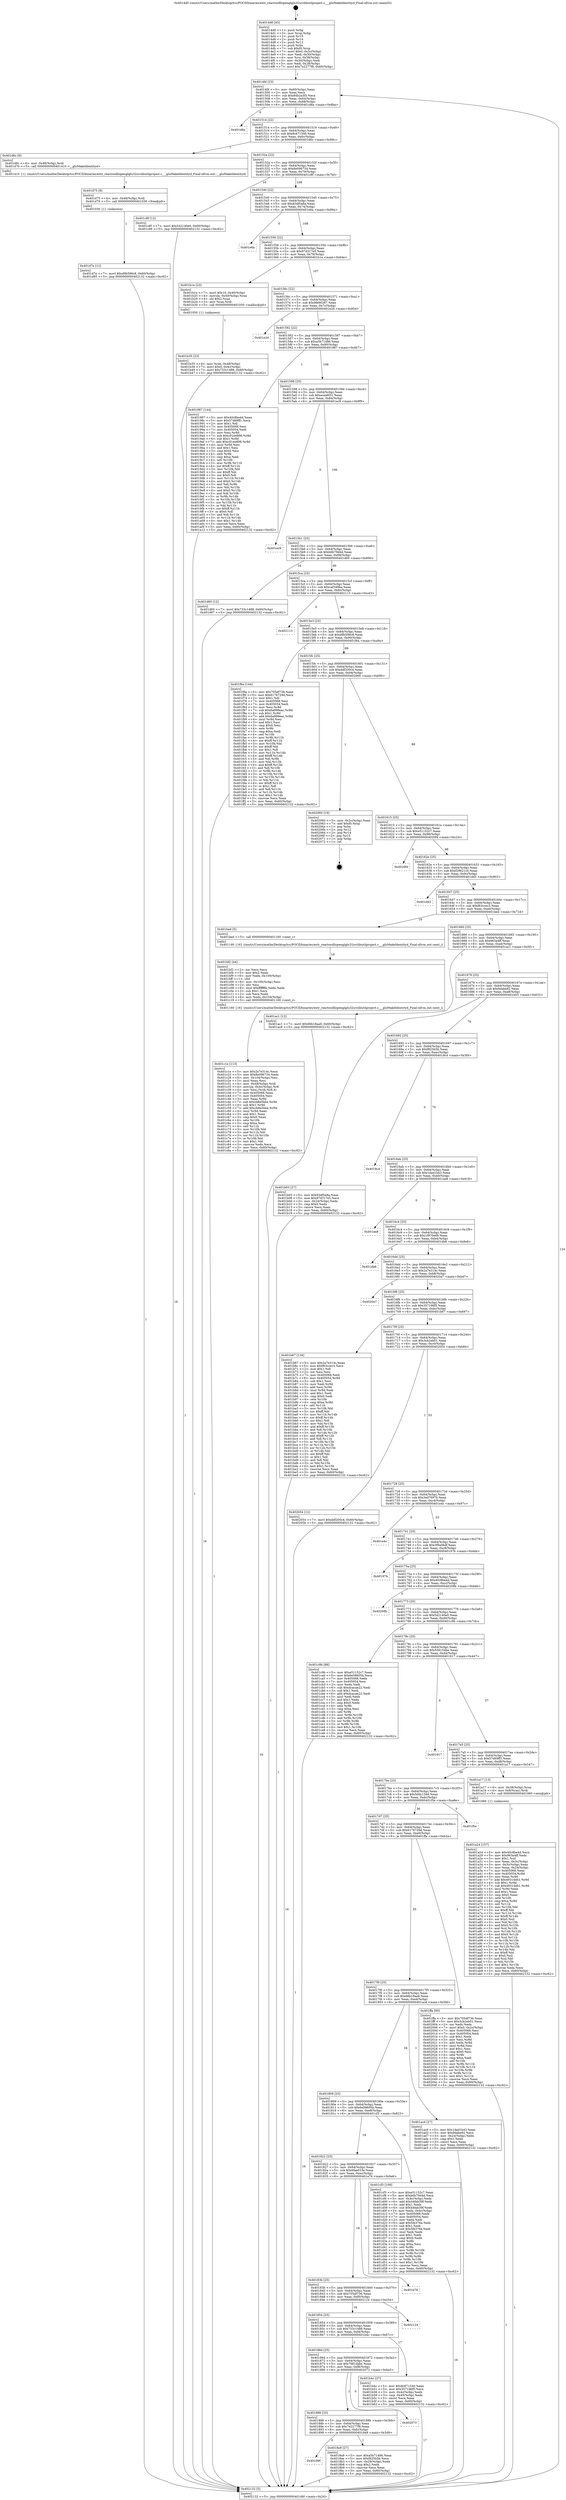 digraph "0x4014d0" {
  label = "0x4014d0 (/mnt/c/Users/mathe/Desktop/tcc/POCII/binaries/extr_reactosdllopenglglu32srclibutilproject.c___gluMakeIdentityd_Final-ollvm.out::main(0))"
  labelloc = "t"
  node[shape=record]

  Entry [label="",width=0.3,height=0.3,shape=circle,fillcolor=black,style=filled]
  "0x4014fd" [label="{
     0x4014fd [23]\l
     | [instrs]\l
     &nbsp;&nbsp;0x4014fd \<+3\>: mov -0x60(%rbp),%eax\l
     &nbsp;&nbsp;0x401500 \<+2\>: mov %eax,%ecx\l
     &nbsp;&nbsp;0x401502 \<+6\>: sub $0x84b2a3f3,%ecx\l
     &nbsp;&nbsp;0x401508 \<+3\>: mov %eax,-0x64(%rbp)\l
     &nbsp;&nbsp;0x40150b \<+3\>: mov %ecx,-0x68(%rbp)\l
     &nbsp;&nbsp;0x40150e \<+6\>: je 0000000000401d8a \<main+0x8ba\>\l
  }"]
  "0x401d8a" [label="{
     0x401d8a\l
  }", style=dashed]
  "0x401514" [label="{
     0x401514 [22]\l
     | [instrs]\l
     &nbsp;&nbsp;0x401514 \<+5\>: jmp 0000000000401519 \<main+0x49\>\l
     &nbsp;&nbsp;0x401519 \<+3\>: mov -0x64(%rbp),%eax\l
     &nbsp;&nbsp;0x40151c \<+5\>: sub $0x8c671540,%eax\l
     &nbsp;&nbsp;0x401521 \<+3\>: mov %eax,-0x6c(%rbp)\l
     &nbsp;&nbsp;0x401524 \<+6\>: je 0000000000401d6c \<main+0x89c\>\l
  }"]
  Exit [label="",width=0.3,height=0.3,shape=circle,fillcolor=black,style=filled,peripheries=2]
  "0x401d6c" [label="{
     0x401d6c [9]\l
     | [instrs]\l
     &nbsp;&nbsp;0x401d6c \<+4\>: mov -0x48(%rbp),%rdi\l
     &nbsp;&nbsp;0x401d70 \<+5\>: call 0000000000401410 \<__gluMakeIdentityd\>\l
     | [calls]\l
     &nbsp;&nbsp;0x401410 \{1\} (/mnt/c/Users/mathe/Desktop/tcc/POCII/binaries/extr_reactosdllopenglglu32srclibutilproject.c___gluMakeIdentityd_Final-ollvm.out::__gluMakeIdentityd)\l
  }"]
  "0x40152a" [label="{
     0x40152a [22]\l
     | [instrs]\l
     &nbsp;&nbsp;0x40152a \<+5\>: jmp 000000000040152f \<main+0x5f\>\l
     &nbsp;&nbsp;0x40152f \<+3\>: mov -0x64(%rbp),%eax\l
     &nbsp;&nbsp;0x401532 \<+5\>: sub $0x8e096734,%eax\l
     &nbsp;&nbsp;0x401537 \<+3\>: mov %eax,-0x70(%rbp)\l
     &nbsp;&nbsp;0x40153a \<+6\>: je 0000000000401c8f \<main+0x7bf\>\l
  }"]
  "0x401d7e" [label="{
     0x401d7e [12]\l
     | [instrs]\l
     &nbsp;&nbsp;0x401d7e \<+7\>: movl $0xd9b596c8,-0x60(%rbp)\l
     &nbsp;&nbsp;0x401d85 \<+5\>: jmp 0000000000402132 \<main+0xc62\>\l
  }"]
  "0x401c8f" [label="{
     0x401c8f [12]\l
     | [instrs]\l
     &nbsp;&nbsp;0x401c8f \<+7\>: movl $0x542140e0,-0x60(%rbp)\l
     &nbsp;&nbsp;0x401c96 \<+5\>: jmp 0000000000402132 \<main+0xc62\>\l
  }"]
  "0x401540" [label="{
     0x401540 [22]\l
     | [instrs]\l
     &nbsp;&nbsp;0x401540 \<+5\>: jmp 0000000000401545 \<main+0x75\>\l
     &nbsp;&nbsp;0x401545 \<+3\>: mov -0x64(%rbp),%eax\l
     &nbsp;&nbsp;0x401548 \<+5\>: sub $0x93df5a8a,%eax\l
     &nbsp;&nbsp;0x40154d \<+3\>: mov %eax,-0x74(%rbp)\l
     &nbsp;&nbsp;0x401550 \<+6\>: je 0000000000401e6a \<main+0x99a\>\l
  }"]
  "0x401d75" [label="{
     0x401d75 [9]\l
     | [instrs]\l
     &nbsp;&nbsp;0x401d75 \<+4\>: mov -0x48(%rbp),%rdi\l
     &nbsp;&nbsp;0x401d79 \<+5\>: call 0000000000401030 \<free@plt\>\l
     | [calls]\l
     &nbsp;&nbsp;0x401030 \{1\} (unknown)\l
  }"]
  "0x401e6a" [label="{
     0x401e6a\l
  }", style=dashed]
  "0x401556" [label="{
     0x401556 [22]\l
     | [instrs]\l
     &nbsp;&nbsp;0x401556 \<+5\>: jmp 000000000040155b \<main+0x8b\>\l
     &nbsp;&nbsp;0x40155b \<+3\>: mov -0x64(%rbp),%eax\l
     &nbsp;&nbsp;0x40155e \<+5\>: sub $0x97d317e5,%eax\l
     &nbsp;&nbsp;0x401563 \<+3\>: mov %eax,-0x78(%rbp)\l
     &nbsp;&nbsp;0x401566 \<+6\>: je 0000000000401b1e \<main+0x64e\>\l
  }"]
  "0x401c1e" [label="{
     0x401c1e [113]\l
     | [instrs]\l
     &nbsp;&nbsp;0x401c1e \<+5\>: mov $0x2a7e314c,%ecx\l
     &nbsp;&nbsp;0x401c23 \<+5\>: mov $0x8e096734,%edx\l
     &nbsp;&nbsp;0x401c28 \<+6\>: mov -0x104(%rbp),%esi\l
     &nbsp;&nbsp;0x401c2e \<+3\>: imul %eax,%esi\l
     &nbsp;&nbsp;0x401c31 \<+4\>: mov -0x48(%rbp),%rdi\l
     &nbsp;&nbsp;0x401c35 \<+4\>: movslq -0x4c(%rbp),%r8\l
     &nbsp;&nbsp;0x401c39 \<+4\>: mov %esi,(%rdi,%r8,4)\l
     &nbsp;&nbsp;0x401c3d \<+7\>: mov 0x405068,%eax\l
     &nbsp;&nbsp;0x401c44 \<+7\>: mov 0x405054,%esi\l
     &nbsp;&nbsp;0x401c4b \<+3\>: mov %eax,%r9d\l
     &nbsp;&nbsp;0x401c4e \<+7\>: sub $0xcb8e5bbe,%r9d\l
     &nbsp;&nbsp;0x401c55 \<+4\>: sub $0x1,%r9d\l
     &nbsp;&nbsp;0x401c59 \<+7\>: add $0xcb8e5bbe,%r9d\l
     &nbsp;&nbsp;0x401c60 \<+4\>: imul %r9d,%eax\l
     &nbsp;&nbsp;0x401c64 \<+3\>: and $0x1,%eax\l
     &nbsp;&nbsp;0x401c67 \<+3\>: cmp $0x0,%eax\l
     &nbsp;&nbsp;0x401c6a \<+4\>: sete %r10b\l
     &nbsp;&nbsp;0x401c6e \<+3\>: cmp $0xa,%esi\l
     &nbsp;&nbsp;0x401c71 \<+4\>: setl %r11b\l
     &nbsp;&nbsp;0x401c75 \<+3\>: mov %r10b,%bl\l
     &nbsp;&nbsp;0x401c78 \<+3\>: and %r11b,%bl\l
     &nbsp;&nbsp;0x401c7b \<+3\>: xor %r11b,%r10b\l
     &nbsp;&nbsp;0x401c7e \<+3\>: or %r10b,%bl\l
     &nbsp;&nbsp;0x401c81 \<+3\>: test $0x1,%bl\l
     &nbsp;&nbsp;0x401c84 \<+3\>: cmovne %edx,%ecx\l
     &nbsp;&nbsp;0x401c87 \<+3\>: mov %ecx,-0x60(%rbp)\l
     &nbsp;&nbsp;0x401c8a \<+5\>: jmp 0000000000402132 \<main+0xc62\>\l
  }"]
  "0x401b1e" [label="{
     0x401b1e [23]\l
     | [instrs]\l
     &nbsp;&nbsp;0x401b1e \<+7\>: movl $0x10,-0x40(%rbp)\l
     &nbsp;&nbsp;0x401b25 \<+4\>: movslq -0x40(%rbp),%rax\l
     &nbsp;&nbsp;0x401b29 \<+4\>: shl $0x2,%rax\l
     &nbsp;&nbsp;0x401b2d \<+3\>: mov %rax,%rdi\l
     &nbsp;&nbsp;0x401b30 \<+5\>: call 0000000000401050 \<malloc@plt\>\l
     | [calls]\l
     &nbsp;&nbsp;0x401050 \{1\} (unknown)\l
  }"]
  "0x40156c" [label="{
     0x40156c [22]\l
     | [instrs]\l
     &nbsp;&nbsp;0x40156c \<+5\>: jmp 0000000000401571 \<main+0xa1\>\l
     &nbsp;&nbsp;0x401571 \<+3\>: mov -0x64(%rbp),%eax\l
     &nbsp;&nbsp;0x401574 \<+5\>: sub $0x9fe90267,%eax\l
     &nbsp;&nbsp;0x401579 \<+3\>: mov %eax,-0x7c(%rbp)\l
     &nbsp;&nbsp;0x40157c \<+6\>: je 0000000000401e2d \<main+0x95d\>\l
  }"]
  "0x401bf2" [label="{
     0x401bf2 [44]\l
     | [instrs]\l
     &nbsp;&nbsp;0x401bf2 \<+2\>: xor %ecx,%ecx\l
     &nbsp;&nbsp;0x401bf4 \<+5\>: mov $0x2,%edx\l
     &nbsp;&nbsp;0x401bf9 \<+6\>: mov %edx,-0x100(%rbp)\l
     &nbsp;&nbsp;0x401bff \<+1\>: cltd\l
     &nbsp;&nbsp;0x401c00 \<+6\>: mov -0x100(%rbp),%esi\l
     &nbsp;&nbsp;0x401c06 \<+2\>: idiv %esi\l
     &nbsp;&nbsp;0x401c08 \<+6\>: imul $0xfffffffe,%edx,%edx\l
     &nbsp;&nbsp;0x401c0e \<+3\>: sub $0x1,%ecx\l
     &nbsp;&nbsp;0x401c11 \<+2\>: sub %ecx,%edx\l
     &nbsp;&nbsp;0x401c13 \<+6\>: mov %edx,-0x104(%rbp)\l
     &nbsp;&nbsp;0x401c19 \<+5\>: call 0000000000401160 \<next_i\>\l
     | [calls]\l
     &nbsp;&nbsp;0x401160 \{16\} (/mnt/c/Users/mathe/Desktop/tcc/POCII/binaries/extr_reactosdllopenglglu32srclibutilproject.c___gluMakeIdentityd_Final-ollvm.out::next_i)\l
  }"]
  "0x401e2d" [label="{
     0x401e2d\l
  }", style=dashed]
  "0x401582" [label="{
     0x401582 [22]\l
     | [instrs]\l
     &nbsp;&nbsp;0x401582 \<+5\>: jmp 0000000000401587 \<main+0xb7\>\l
     &nbsp;&nbsp;0x401587 \<+3\>: mov -0x64(%rbp),%eax\l
     &nbsp;&nbsp;0x40158a \<+5\>: sub $0xa5b71486,%eax\l
     &nbsp;&nbsp;0x40158f \<+3\>: mov %eax,-0x80(%rbp)\l
     &nbsp;&nbsp;0x401592 \<+6\>: je 0000000000401987 \<main+0x4b7\>\l
  }"]
  "0x401b35" [label="{
     0x401b35 [23]\l
     | [instrs]\l
     &nbsp;&nbsp;0x401b35 \<+4\>: mov %rax,-0x48(%rbp)\l
     &nbsp;&nbsp;0x401b39 \<+7\>: movl $0x0,-0x4c(%rbp)\l
     &nbsp;&nbsp;0x401b40 \<+7\>: movl $0x733c1488,-0x60(%rbp)\l
     &nbsp;&nbsp;0x401b47 \<+5\>: jmp 0000000000402132 \<main+0xc62\>\l
  }"]
  "0x401987" [label="{
     0x401987 [144]\l
     | [instrs]\l
     &nbsp;&nbsp;0x401987 \<+5\>: mov $0x40c8be4d,%eax\l
     &nbsp;&nbsp;0x40198c \<+5\>: mov $0x57d69ff1,%ecx\l
     &nbsp;&nbsp;0x401991 \<+2\>: mov $0x1,%dl\l
     &nbsp;&nbsp;0x401993 \<+7\>: mov 0x405068,%esi\l
     &nbsp;&nbsp;0x40199a \<+7\>: mov 0x405054,%edi\l
     &nbsp;&nbsp;0x4019a1 \<+3\>: mov %esi,%r8d\l
     &nbsp;&nbsp;0x4019a4 \<+7\>: sub $0xc01ee898,%r8d\l
     &nbsp;&nbsp;0x4019ab \<+4\>: sub $0x1,%r8d\l
     &nbsp;&nbsp;0x4019af \<+7\>: add $0xc01ee898,%r8d\l
     &nbsp;&nbsp;0x4019b6 \<+4\>: imul %r8d,%esi\l
     &nbsp;&nbsp;0x4019ba \<+3\>: and $0x1,%esi\l
     &nbsp;&nbsp;0x4019bd \<+3\>: cmp $0x0,%esi\l
     &nbsp;&nbsp;0x4019c0 \<+4\>: sete %r9b\l
     &nbsp;&nbsp;0x4019c4 \<+3\>: cmp $0xa,%edi\l
     &nbsp;&nbsp;0x4019c7 \<+4\>: setl %r10b\l
     &nbsp;&nbsp;0x4019cb \<+3\>: mov %r9b,%r11b\l
     &nbsp;&nbsp;0x4019ce \<+4\>: xor $0xff,%r11b\l
     &nbsp;&nbsp;0x4019d2 \<+3\>: mov %r10b,%bl\l
     &nbsp;&nbsp;0x4019d5 \<+3\>: xor $0xff,%bl\l
     &nbsp;&nbsp;0x4019d8 \<+3\>: xor $0x0,%dl\l
     &nbsp;&nbsp;0x4019db \<+3\>: mov %r11b,%r14b\l
     &nbsp;&nbsp;0x4019de \<+4\>: and $0x0,%r14b\l
     &nbsp;&nbsp;0x4019e2 \<+3\>: and %dl,%r9b\l
     &nbsp;&nbsp;0x4019e5 \<+3\>: mov %bl,%r15b\l
     &nbsp;&nbsp;0x4019e8 \<+4\>: and $0x0,%r15b\l
     &nbsp;&nbsp;0x4019ec \<+3\>: and %dl,%r10b\l
     &nbsp;&nbsp;0x4019ef \<+3\>: or %r9b,%r14b\l
     &nbsp;&nbsp;0x4019f2 \<+3\>: or %r10b,%r15b\l
     &nbsp;&nbsp;0x4019f5 \<+3\>: xor %r15b,%r14b\l
     &nbsp;&nbsp;0x4019f8 \<+3\>: or %bl,%r11b\l
     &nbsp;&nbsp;0x4019fb \<+4\>: xor $0xff,%r11b\l
     &nbsp;&nbsp;0x4019ff \<+3\>: or $0x0,%dl\l
     &nbsp;&nbsp;0x401a02 \<+3\>: and %dl,%r11b\l
     &nbsp;&nbsp;0x401a05 \<+3\>: or %r11b,%r14b\l
     &nbsp;&nbsp;0x401a08 \<+4\>: test $0x1,%r14b\l
     &nbsp;&nbsp;0x401a0c \<+3\>: cmovne %ecx,%eax\l
     &nbsp;&nbsp;0x401a0f \<+3\>: mov %eax,-0x60(%rbp)\l
     &nbsp;&nbsp;0x401a12 \<+5\>: jmp 0000000000402132 \<main+0xc62\>\l
  }"]
  "0x401598" [label="{
     0x401598 [25]\l
     | [instrs]\l
     &nbsp;&nbsp;0x401598 \<+5\>: jmp 000000000040159d \<main+0xcd\>\l
     &nbsp;&nbsp;0x40159d \<+3\>: mov -0x64(%rbp),%eax\l
     &nbsp;&nbsp;0x4015a0 \<+5\>: sub $0xacea6f31,%eax\l
     &nbsp;&nbsp;0x4015a5 \<+6\>: mov %eax,-0x84(%rbp)\l
     &nbsp;&nbsp;0x4015ab \<+6\>: je 0000000000401ec9 \<main+0x9f9\>\l
  }"]
  "0x401a24" [label="{
     0x401a24 [157]\l
     | [instrs]\l
     &nbsp;&nbsp;0x401a24 \<+5\>: mov $0x40c8be4d,%ecx\l
     &nbsp;&nbsp;0x401a29 \<+5\>: mov $0x963a4ff,%edx\l
     &nbsp;&nbsp;0x401a2e \<+3\>: mov $0x1,%sil\l
     &nbsp;&nbsp;0x401a31 \<+3\>: mov %eax,-0x3c(%rbp)\l
     &nbsp;&nbsp;0x401a34 \<+3\>: mov -0x3c(%rbp),%eax\l
     &nbsp;&nbsp;0x401a37 \<+3\>: mov %eax,-0x24(%rbp)\l
     &nbsp;&nbsp;0x401a3a \<+7\>: mov 0x405068,%eax\l
     &nbsp;&nbsp;0x401a41 \<+8\>: mov 0x405054,%r8d\l
     &nbsp;&nbsp;0x401a49 \<+3\>: mov %eax,%r9d\l
     &nbsp;&nbsp;0x401a4c \<+7\>: add $0x49314eb1,%r9d\l
     &nbsp;&nbsp;0x401a53 \<+4\>: sub $0x1,%r9d\l
     &nbsp;&nbsp;0x401a57 \<+7\>: sub $0x49314eb1,%r9d\l
     &nbsp;&nbsp;0x401a5e \<+4\>: imul %r9d,%eax\l
     &nbsp;&nbsp;0x401a62 \<+3\>: and $0x1,%eax\l
     &nbsp;&nbsp;0x401a65 \<+3\>: cmp $0x0,%eax\l
     &nbsp;&nbsp;0x401a68 \<+4\>: sete %r10b\l
     &nbsp;&nbsp;0x401a6c \<+4\>: cmp $0xa,%r8d\l
     &nbsp;&nbsp;0x401a70 \<+4\>: setl %r11b\l
     &nbsp;&nbsp;0x401a74 \<+3\>: mov %r10b,%bl\l
     &nbsp;&nbsp;0x401a77 \<+3\>: xor $0xff,%bl\l
     &nbsp;&nbsp;0x401a7a \<+3\>: mov %r11b,%r14b\l
     &nbsp;&nbsp;0x401a7d \<+4\>: xor $0xff,%r14b\l
     &nbsp;&nbsp;0x401a81 \<+4\>: xor $0x0,%sil\l
     &nbsp;&nbsp;0x401a85 \<+3\>: mov %bl,%r15b\l
     &nbsp;&nbsp;0x401a88 \<+4\>: and $0x0,%r15b\l
     &nbsp;&nbsp;0x401a8c \<+3\>: and %sil,%r10b\l
     &nbsp;&nbsp;0x401a8f \<+3\>: mov %r14b,%r12b\l
     &nbsp;&nbsp;0x401a92 \<+4\>: and $0x0,%r12b\l
     &nbsp;&nbsp;0x401a96 \<+3\>: and %sil,%r11b\l
     &nbsp;&nbsp;0x401a99 \<+3\>: or %r10b,%r15b\l
     &nbsp;&nbsp;0x401a9c \<+3\>: or %r11b,%r12b\l
     &nbsp;&nbsp;0x401a9f \<+3\>: xor %r12b,%r15b\l
     &nbsp;&nbsp;0x401aa2 \<+3\>: or %r14b,%bl\l
     &nbsp;&nbsp;0x401aa5 \<+3\>: xor $0xff,%bl\l
     &nbsp;&nbsp;0x401aa8 \<+4\>: or $0x0,%sil\l
     &nbsp;&nbsp;0x401aac \<+3\>: and %sil,%bl\l
     &nbsp;&nbsp;0x401aaf \<+3\>: or %bl,%r15b\l
     &nbsp;&nbsp;0x401ab2 \<+4\>: test $0x1,%r15b\l
     &nbsp;&nbsp;0x401ab6 \<+3\>: cmovne %edx,%ecx\l
     &nbsp;&nbsp;0x401ab9 \<+3\>: mov %ecx,-0x60(%rbp)\l
     &nbsp;&nbsp;0x401abc \<+5\>: jmp 0000000000402132 \<main+0xc62\>\l
  }"]
  "0x401ec9" [label="{
     0x401ec9\l
  }", style=dashed]
  "0x4015b1" [label="{
     0x4015b1 [25]\l
     | [instrs]\l
     &nbsp;&nbsp;0x4015b1 \<+5\>: jmp 00000000004015b6 \<main+0xe6\>\l
     &nbsp;&nbsp;0x4015b6 \<+3\>: mov -0x64(%rbp),%eax\l
     &nbsp;&nbsp;0x4015b9 \<+5\>: sub $0xb6b79d4d,%eax\l
     &nbsp;&nbsp;0x4015be \<+6\>: mov %eax,-0x88(%rbp)\l
     &nbsp;&nbsp;0x4015c4 \<+6\>: je 0000000000401d60 \<main+0x890\>\l
  }"]
  "0x4014d0" [label="{
     0x4014d0 [45]\l
     | [instrs]\l
     &nbsp;&nbsp;0x4014d0 \<+1\>: push %rbp\l
     &nbsp;&nbsp;0x4014d1 \<+3\>: mov %rsp,%rbp\l
     &nbsp;&nbsp;0x4014d4 \<+2\>: push %r15\l
     &nbsp;&nbsp;0x4014d6 \<+2\>: push %r14\l
     &nbsp;&nbsp;0x4014d8 \<+2\>: push %r12\l
     &nbsp;&nbsp;0x4014da \<+1\>: push %rbx\l
     &nbsp;&nbsp;0x4014db \<+7\>: sub $0xf0,%rsp\l
     &nbsp;&nbsp;0x4014e2 \<+7\>: movl $0x0,-0x2c(%rbp)\l
     &nbsp;&nbsp;0x4014e9 \<+3\>: mov %edi,-0x30(%rbp)\l
     &nbsp;&nbsp;0x4014ec \<+4\>: mov %rsi,-0x38(%rbp)\l
     &nbsp;&nbsp;0x4014f0 \<+3\>: mov -0x30(%rbp),%edi\l
     &nbsp;&nbsp;0x4014f3 \<+3\>: mov %edi,-0x28(%rbp)\l
     &nbsp;&nbsp;0x4014f6 \<+7\>: movl $0x7e2277f9,-0x60(%rbp)\l
  }"]
  "0x401d60" [label="{
     0x401d60 [12]\l
     | [instrs]\l
     &nbsp;&nbsp;0x401d60 \<+7\>: movl $0x733c1488,-0x60(%rbp)\l
     &nbsp;&nbsp;0x401d67 \<+5\>: jmp 0000000000402132 \<main+0xc62\>\l
  }"]
  "0x4015ca" [label="{
     0x4015ca [25]\l
     | [instrs]\l
     &nbsp;&nbsp;0x4015ca \<+5\>: jmp 00000000004015cf \<main+0xff\>\l
     &nbsp;&nbsp;0x4015cf \<+3\>: mov -0x64(%rbp),%eax\l
     &nbsp;&nbsp;0x4015d2 \<+5\>: sub $0xcaf349ba,%eax\l
     &nbsp;&nbsp;0x4015d7 \<+6\>: mov %eax,-0x8c(%rbp)\l
     &nbsp;&nbsp;0x4015dd \<+6\>: je 0000000000402113 \<main+0xc43\>\l
  }"]
  "0x402132" [label="{
     0x402132 [5]\l
     | [instrs]\l
     &nbsp;&nbsp;0x402132 \<+5\>: jmp 00000000004014fd \<main+0x2d\>\l
  }"]
  "0x402113" [label="{
     0x402113\l
  }", style=dashed]
  "0x4015e3" [label="{
     0x4015e3 [25]\l
     | [instrs]\l
     &nbsp;&nbsp;0x4015e3 \<+5\>: jmp 00000000004015e8 \<main+0x118\>\l
     &nbsp;&nbsp;0x4015e8 \<+3\>: mov -0x64(%rbp),%eax\l
     &nbsp;&nbsp;0x4015eb \<+5\>: sub $0xd9b596c8,%eax\l
     &nbsp;&nbsp;0x4015f0 \<+6\>: mov %eax,-0x90(%rbp)\l
     &nbsp;&nbsp;0x4015f6 \<+6\>: je 0000000000401f6a \<main+0xa9a\>\l
  }"]
  "0x40189f" [label="{
     0x40189f\l
  }", style=dashed]
  "0x401f6a" [label="{
     0x401f6a [144]\l
     | [instrs]\l
     &nbsp;&nbsp;0x401f6a \<+5\>: mov $0x705df736,%eax\l
     &nbsp;&nbsp;0x401f6f \<+5\>: mov $0x6176729d,%ecx\l
     &nbsp;&nbsp;0x401f74 \<+2\>: mov $0x1,%dl\l
     &nbsp;&nbsp;0x401f76 \<+7\>: mov 0x405068,%esi\l
     &nbsp;&nbsp;0x401f7d \<+7\>: mov 0x405054,%edi\l
     &nbsp;&nbsp;0x401f84 \<+3\>: mov %esi,%r8d\l
     &nbsp;&nbsp;0x401f87 \<+7\>: sub $0x6a999eac,%r8d\l
     &nbsp;&nbsp;0x401f8e \<+4\>: sub $0x1,%r8d\l
     &nbsp;&nbsp;0x401f92 \<+7\>: add $0x6a999eac,%r8d\l
     &nbsp;&nbsp;0x401f99 \<+4\>: imul %r8d,%esi\l
     &nbsp;&nbsp;0x401f9d \<+3\>: and $0x1,%esi\l
     &nbsp;&nbsp;0x401fa0 \<+3\>: cmp $0x0,%esi\l
     &nbsp;&nbsp;0x401fa3 \<+4\>: sete %r9b\l
     &nbsp;&nbsp;0x401fa7 \<+3\>: cmp $0xa,%edi\l
     &nbsp;&nbsp;0x401faa \<+4\>: setl %r10b\l
     &nbsp;&nbsp;0x401fae \<+3\>: mov %r9b,%r11b\l
     &nbsp;&nbsp;0x401fb1 \<+4\>: xor $0xff,%r11b\l
     &nbsp;&nbsp;0x401fb5 \<+3\>: mov %r10b,%bl\l
     &nbsp;&nbsp;0x401fb8 \<+3\>: xor $0xff,%bl\l
     &nbsp;&nbsp;0x401fbb \<+3\>: xor $0x1,%dl\l
     &nbsp;&nbsp;0x401fbe \<+3\>: mov %r11b,%r14b\l
     &nbsp;&nbsp;0x401fc1 \<+4\>: and $0xff,%r14b\l
     &nbsp;&nbsp;0x401fc5 \<+3\>: and %dl,%r9b\l
     &nbsp;&nbsp;0x401fc8 \<+3\>: mov %bl,%r15b\l
     &nbsp;&nbsp;0x401fcb \<+4\>: and $0xff,%r15b\l
     &nbsp;&nbsp;0x401fcf \<+3\>: and %dl,%r10b\l
     &nbsp;&nbsp;0x401fd2 \<+3\>: or %r9b,%r14b\l
     &nbsp;&nbsp;0x401fd5 \<+3\>: or %r10b,%r15b\l
     &nbsp;&nbsp;0x401fd8 \<+3\>: xor %r15b,%r14b\l
     &nbsp;&nbsp;0x401fdb \<+3\>: or %bl,%r11b\l
     &nbsp;&nbsp;0x401fde \<+4\>: xor $0xff,%r11b\l
     &nbsp;&nbsp;0x401fe2 \<+3\>: or $0x1,%dl\l
     &nbsp;&nbsp;0x401fe5 \<+3\>: and %dl,%r11b\l
     &nbsp;&nbsp;0x401fe8 \<+3\>: or %r11b,%r14b\l
     &nbsp;&nbsp;0x401feb \<+4\>: test $0x1,%r14b\l
     &nbsp;&nbsp;0x401fef \<+3\>: cmovne %ecx,%eax\l
     &nbsp;&nbsp;0x401ff2 \<+3\>: mov %eax,-0x60(%rbp)\l
     &nbsp;&nbsp;0x401ff5 \<+5\>: jmp 0000000000402132 \<main+0xc62\>\l
  }"]
  "0x4015fc" [label="{
     0x4015fc [25]\l
     | [instrs]\l
     &nbsp;&nbsp;0x4015fc \<+5\>: jmp 0000000000401601 \<main+0x131\>\l
     &nbsp;&nbsp;0x401601 \<+3\>: mov -0x64(%rbp),%eax\l
     &nbsp;&nbsp;0x401604 \<+5\>: sub $0xddf200c4,%eax\l
     &nbsp;&nbsp;0x401609 \<+6\>: mov %eax,-0x94(%rbp)\l
     &nbsp;&nbsp;0x40160f \<+6\>: je 0000000000402060 \<main+0xb90\>\l
  }"]
  "0x4018a9" [label="{
     0x4018a9 [27]\l
     | [instrs]\l
     &nbsp;&nbsp;0x4018a9 \<+5\>: mov $0xa5b71486,%eax\l
     &nbsp;&nbsp;0x4018ae \<+5\>: mov $0xf825b5b,%ecx\l
     &nbsp;&nbsp;0x4018b3 \<+3\>: mov -0x28(%rbp),%edx\l
     &nbsp;&nbsp;0x4018b6 \<+3\>: cmp $0x2,%edx\l
     &nbsp;&nbsp;0x4018b9 \<+3\>: cmovne %ecx,%eax\l
     &nbsp;&nbsp;0x4018bc \<+3\>: mov %eax,-0x60(%rbp)\l
     &nbsp;&nbsp;0x4018bf \<+5\>: jmp 0000000000402132 \<main+0xc62\>\l
  }"]
  "0x402060" [label="{
     0x402060 [19]\l
     | [instrs]\l
     &nbsp;&nbsp;0x402060 \<+3\>: mov -0x2c(%rbp),%eax\l
     &nbsp;&nbsp;0x402063 \<+7\>: add $0xf0,%rsp\l
     &nbsp;&nbsp;0x40206a \<+1\>: pop %rbx\l
     &nbsp;&nbsp;0x40206b \<+2\>: pop %r12\l
     &nbsp;&nbsp;0x40206d \<+2\>: pop %r14\l
     &nbsp;&nbsp;0x40206f \<+2\>: pop %r15\l
     &nbsp;&nbsp;0x402071 \<+1\>: pop %rbp\l
     &nbsp;&nbsp;0x402072 \<+1\>: ret\l
  }"]
  "0x401615" [label="{
     0x401615 [25]\l
     | [instrs]\l
     &nbsp;&nbsp;0x401615 \<+5\>: jmp 000000000040161a \<main+0x14a\>\l
     &nbsp;&nbsp;0x40161a \<+3\>: mov -0x64(%rbp),%eax\l
     &nbsp;&nbsp;0x40161d \<+5\>: sub $0xe51152c7,%eax\l
     &nbsp;&nbsp;0x401622 \<+6\>: mov %eax,-0x98(%rbp)\l
     &nbsp;&nbsp;0x401628 \<+6\>: je 00000000004020f4 \<main+0xc24\>\l
  }"]
  "0x401886" [label="{
     0x401886 [25]\l
     | [instrs]\l
     &nbsp;&nbsp;0x401886 \<+5\>: jmp 000000000040188b \<main+0x3bb\>\l
     &nbsp;&nbsp;0x40188b \<+3\>: mov -0x64(%rbp),%eax\l
     &nbsp;&nbsp;0x40188e \<+5\>: sub $0x7e2277f9,%eax\l
     &nbsp;&nbsp;0x401893 \<+6\>: mov %eax,-0xfc(%rbp)\l
     &nbsp;&nbsp;0x401899 \<+6\>: je 00000000004018a9 \<main+0x3d9\>\l
  }"]
  "0x4020f4" [label="{
     0x4020f4\l
  }", style=dashed]
  "0x40162e" [label="{
     0x40162e [25]\l
     | [instrs]\l
     &nbsp;&nbsp;0x40162e \<+5\>: jmp 0000000000401633 \<main+0x163\>\l
     &nbsp;&nbsp;0x401633 \<+3\>: mov -0x64(%rbp),%eax\l
     &nbsp;&nbsp;0x401636 \<+5\>: sub $0xf29821c0,%eax\l
     &nbsp;&nbsp;0x40163b \<+6\>: mov %eax,-0x9c(%rbp)\l
     &nbsp;&nbsp;0x401641 \<+6\>: je 0000000000401dd3 \<main+0x903\>\l
  }"]
  "0x402073" [label="{
     0x402073\l
  }", style=dashed]
  "0x401dd3" [label="{
     0x401dd3\l
  }", style=dashed]
  "0x401647" [label="{
     0x401647 [25]\l
     | [instrs]\l
     &nbsp;&nbsp;0x401647 \<+5\>: jmp 000000000040164c \<main+0x17c\>\l
     &nbsp;&nbsp;0x40164c \<+3\>: mov -0x64(%rbp),%eax\l
     &nbsp;&nbsp;0x40164f \<+5\>: sub $0xf63ccec3,%eax\l
     &nbsp;&nbsp;0x401654 \<+6\>: mov %eax,-0xa0(%rbp)\l
     &nbsp;&nbsp;0x40165a \<+6\>: je 0000000000401bed \<main+0x71d\>\l
  }"]
  "0x40186d" [label="{
     0x40186d [25]\l
     | [instrs]\l
     &nbsp;&nbsp;0x40186d \<+5\>: jmp 0000000000401872 \<main+0x3a2\>\l
     &nbsp;&nbsp;0x401872 \<+3\>: mov -0x64(%rbp),%eax\l
     &nbsp;&nbsp;0x401875 \<+5\>: sub $0x7981dabc,%eax\l
     &nbsp;&nbsp;0x40187a \<+6\>: mov %eax,-0xf8(%rbp)\l
     &nbsp;&nbsp;0x401880 \<+6\>: je 0000000000402073 \<main+0xba3\>\l
  }"]
  "0x401bed" [label="{
     0x401bed [5]\l
     | [instrs]\l
     &nbsp;&nbsp;0x401bed \<+5\>: call 0000000000401160 \<next_i\>\l
     | [calls]\l
     &nbsp;&nbsp;0x401160 \{16\} (/mnt/c/Users/mathe/Desktop/tcc/POCII/binaries/extr_reactosdllopenglglu32srclibutilproject.c___gluMakeIdentityd_Final-ollvm.out::next_i)\l
  }"]
  "0x401660" [label="{
     0x401660 [25]\l
     | [instrs]\l
     &nbsp;&nbsp;0x401660 \<+5\>: jmp 0000000000401665 \<main+0x195\>\l
     &nbsp;&nbsp;0x401665 \<+3\>: mov -0x64(%rbp),%eax\l
     &nbsp;&nbsp;0x401668 \<+5\>: sub $0x963a4ff,%eax\l
     &nbsp;&nbsp;0x40166d \<+6\>: mov %eax,-0xa4(%rbp)\l
     &nbsp;&nbsp;0x401673 \<+6\>: je 0000000000401ac1 \<main+0x5f1\>\l
  }"]
  "0x401b4c" [label="{
     0x401b4c [27]\l
     | [instrs]\l
     &nbsp;&nbsp;0x401b4c \<+5\>: mov $0x8c671540,%eax\l
     &nbsp;&nbsp;0x401b51 \<+5\>: mov $0x357196f5,%ecx\l
     &nbsp;&nbsp;0x401b56 \<+3\>: mov -0x4c(%rbp),%edx\l
     &nbsp;&nbsp;0x401b59 \<+3\>: cmp -0x40(%rbp),%edx\l
     &nbsp;&nbsp;0x401b5c \<+3\>: cmovl %ecx,%eax\l
     &nbsp;&nbsp;0x401b5f \<+3\>: mov %eax,-0x60(%rbp)\l
     &nbsp;&nbsp;0x401b62 \<+5\>: jmp 0000000000402132 \<main+0xc62\>\l
  }"]
  "0x401ac1" [label="{
     0x401ac1 [12]\l
     | [instrs]\l
     &nbsp;&nbsp;0x401ac1 \<+7\>: movl $0x66b18aa9,-0x60(%rbp)\l
     &nbsp;&nbsp;0x401ac8 \<+5\>: jmp 0000000000402132 \<main+0xc62\>\l
  }"]
  "0x401679" [label="{
     0x401679 [25]\l
     | [instrs]\l
     &nbsp;&nbsp;0x401679 \<+5\>: jmp 000000000040167e \<main+0x1ae\>\l
     &nbsp;&nbsp;0x40167e \<+3\>: mov -0x64(%rbp),%eax\l
     &nbsp;&nbsp;0x401681 \<+5\>: sub $0x9dabe92,%eax\l
     &nbsp;&nbsp;0x401686 \<+6\>: mov %eax,-0xa8(%rbp)\l
     &nbsp;&nbsp;0x40168c \<+6\>: je 0000000000401b03 \<main+0x633\>\l
  }"]
  "0x401854" [label="{
     0x401854 [25]\l
     | [instrs]\l
     &nbsp;&nbsp;0x401854 \<+5\>: jmp 0000000000401859 \<main+0x389\>\l
     &nbsp;&nbsp;0x401859 \<+3\>: mov -0x64(%rbp),%eax\l
     &nbsp;&nbsp;0x40185c \<+5\>: sub $0x733c1488,%eax\l
     &nbsp;&nbsp;0x401861 \<+6\>: mov %eax,-0xf4(%rbp)\l
     &nbsp;&nbsp;0x401867 \<+6\>: je 0000000000401b4c \<main+0x67c\>\l
  }"]
  "0x401b03" [label="{
     0x401b03 [27]\l
     | [instrs]\l
     &nbsp;&nbsp;0x401b03 \<+5\>: mov $0x93df5a8a,%eax\l
     &nbsp;&nbsp;0x401b08 \<+5\>: mov $0x97d317e5,%ecx\l
     &nbsp;&nbsp;0x401b0d \<+3\>: mov -0x24(%rbp),%edx\l
     &nbsp;&nbsp;0x401b10 \<+3\>: cmp $0x0,%edx\l
     &nbsp;&nbsp;0x401b13 \<+3\>: cmove %ecx,%eax\l
     &nbsp;&nbsp;0x401b16 \<+3\>: mov %eax,-0x60(%rbp)\l
     &nbsp;&nbsp;0x401b19 \<+5\>: jmp 0000000000402132 \<main+0xc62\>\l
  }"]
  "0x401692" [label="{
     0x401692 [25]\l
     | [instrs]\l
     &nbsp;&nbsp;0x401692 \<+5\>: jmp 0000000000401697 \<main+0x1c7\>\l
     &nbsp;&nbsp;0x401697 \<+3\>: mov -0x64(%rbp),%eax\l
     &nbsp;&nbsp;0x40169a \<+5\>: sub $0xf825b5b,%eax\l
     &nbsp;&nbsp;0x40169f \<+6\>: mov %eax,-0xac(%rbp)\l
     &nbsp;&nbsp;0x4016a5 \<+6\>: je 00000000004018c4 \<main+0x3f4\>\l
  }"]
  "0x402124" [label="{
     0x402124\l
  }", style=dashed]
  "0x4018c4" [label="{
     0x4018c4\l
  }", style=dashed]
  "0x4016ab" [label="{
     0x4016ab [25]\l
     | [instrs]\l
     &nbsp;&nbsp;0x4016ab \<+5\>: jmp 00000000004016b0 \<main+0x1e0\>\l
     &nbsp;&nbsp;0x4016b0 \<+3\>: mov -0x64(%rbp),%eax\l
     &nbsp;&nbsp;0x4016b3 \<+5\>: sub $0x1dad1b43,%eax\l
     &nbsp;&nbsp;0x4016b8 \<+6\>: mov %eax,-0xb0(%rbp)\l
     &nbsp;&nbsp;0x4016be \<+6\>: je 0000000000401ae8 \<main+0x618\>\l
  }"]
  "0x40183b" [label="{
     0x40183b [25]\l
     | [instrs]\l
     &nbsp;&nbsp;0x40183b \<+5\>: jmp 0000000000401840 \<main+0x370\>\l
     &nbsp;&nbsp;0x401840 \<+3\>: mov -0x64(%rbp),%eax\l
     &nbsp;&nbsp;0x401843 \<+5\>: sub $0x705df736,%eax\l
     &nbsp;&nbsp;0x401848 \<+6\>: mov %eax,-0xf0(%rbp)\l
     &nbsp;&nbsp;0x40184e \<+6\>: je 0000000000402124 \<main+0xc54\>\l
  }"]
  "0x401ae8" [label="{
     0x401ae8\l
  }", style=dashed]
  "0x4016c4" [label="{
     0x4016c4 [25]\l
     | [instrs]\l
     &nbsp;&nbsp;0x4016c4 \<+5\>: jmp 00000000004016c9 \<main+0x1f9\>\l
     &nbsp;&nbsp;0x4016c9 \<+3\>: mov -0x64(%rbp),%eax\l
     &nbsp;&nbsp;0x4016cc \<+5\>: sub $0x1f970e6b,%eax\l
     &nbsp;&nbsp;0x4016d1 \<+6\>: mov %eax,-0xb4(%rbp)\l
     &nbsp;&nbsp;0x4016d7 \<+6\>: je 0000000000401db8 \<main+0x8e8\>\l
  }"]
  "0x401e76" [label="{
     0x401e76\l
  }", style=dashed]
  "0x401db8" [label="{
     0x401db8\l
  }", style=dashed]
  "0x4016dd" [label="{
     0x4016dd [25]\l
     | [instrs]\l
     &nbsp;&nbsp;0x4016dd \<+5\>: jmp 00000000004016e2 \<main+0x212\>\l
     &nbsp;&nbsp;0x4016e2 \<+3\>: mov -0x64(%rbp),%eax\l
     &nbsp;&nbsp;0x4016e5 \<+5\>: sub $0x2a7e314c,%eax\l
     &nbsp;&nbsp;0x4016ea \<+6\>: mov %eax,-0xb8(%rbp)\l
     &nbsp;&nbsp;0x4016f0 \<+6\>: je 00000000004020a7 \<main+0xbd7\>\l
  }"]
  "0x401822" [label="{
     0x401822 [25]\l
     | [instrs]\l
     &nbsp;&nbsp;0x401822 \<+5\>: jmp 0000000000401827 \<main+0x357\>\l
     &nbsp;&nbsp;0x401827 \<+3\>: mov -0x64(%rbp),%eax\l
     &nbsp;&nbsp;0x40182a \<+5\>: sub $0x6fae033e,%eax\l
     &nbsp;&nbsp;0x40182f \<+6\>: mov %eax,-0xec(%rbp)\l
     &nbsp;&nbsp;0x401835 \<+6\>: je 0000000000401e76 \<main+0x9a6\>\l
  }"]
  "0x4020a7" [label="{
     0x4020a7\l
  }", style=dashed]
  "0x4016f6" [label="{
     0x4016f6 [25]\l
     | [instrs]\l
     &nbsp;&nbsp;0x4016f6 \<+5\>: jmp 00000000004016fb \<main+0x22b\>\l
     &nbsp;&nbsp;0x4016fb \<+3\>: mov -0x64(%rbp),%eax\l
     &nbsp;&nbsp;0x4016fe \<+5\>: sub $0x357196f5,%eax\l
     &nbsp;&nbsp;0x401703 \<+6\>: mov %eax,-0xbc(%rbp)\l
     &nbsp;&nbsp;0x401709 \<+6\>: je 0000000000401b67 \<main+0x697\>\l
  }"]
  "0x401cf3" [label="{
     0x401cf3 [109]\l
     | [instrs]\l
     &nbsp;&nbsp;0x401cf3 \<+5\>: mov $0xe51152c7,%eax\l
     &nbsp;&nbsp;0x401cf8 \<+5\>: mov $0xb6b79d4d,%ecx\l
     &nbsp;&nbsp;0x401cfd \<+3\>: mov -0x4c(%rbp),%edx\l
     &nbsp;&nbsp;0x401d00 \<+6\>: add $0x44fab39f,%edx\l
     &nbsp;&nbsp;0x401d06 \<+3\>: add $0x1,%edx\l
     &nbsp;&nbsp;0x401d09 \<+6\>: sub $0x44fab39f,%edx\l
     &nbsp;&nbsp;0x401d0f \<+3\>: mov %edx,-0x4c(%rbp)\l
     &nbsp;&nbsp;0x401d12 \<+7\>: mov 0x405068,%edx\l
     &nbsp;&nbsp;0x401d19 \<+7\>: mov 0x405054,%esi\l
     &nbsp;&nbsp;0x401d20 \<+2\>: mov %edx,%edi\l
     &nbsp;&nbsp;0x401d22 \<+6\>: add $0x5fe376e,%edi\l
     &nbsp;&nbsp;0x401d28 \<+3\>: sub $0x1,%edi\l
     &nbsp;&nbsp;0x401d2b \<+6\>: sub $0x5fe376e,%edi\l
     &nbsp;&nbsp;0x401d31 \<+3\>: imul %edi,%edx\l
     &nbsp;&nbsp;0x401d34 \<+3\>: and $0x1,%edx\l
     &nbsp;&nbsp;0x401d37 \<+3\>: cmp $0x0,%edx\l
     &nbsp;&nbsp;0x401d3a \<+4\>: sete %r8b\l
     &nbsp;&nbsp;0x401d3e \<+3\>: cmp $0xa,%esi\l
     &nbsp;&nbsp;0x401d41 \<+4\>: setl %r9b\l
     &nbsp;&nbsp;0x401d45 \<+3\>: mov %r8b,%r10b\l
     &nbsp;&nbsp;0x401d48 \<+3\>: and %r9b,%r10b\l
     &nbsp;&nbsp;0x401d4b \<+3\>: xor %r9b,%r8b\l
     &nbsp;&nbsp;0x401d4e \<+3\>: or %r8b,%r10b\l
     &nbsp;&nbsp;0x401d51 \<+4\>: test $0x1,%r10b\l
     &nbsp;&nbsp;0x401d55 \<+3\>: cmovne %ecx,%eax\l
     &nbsp;&nbsp;0x401d58 \<+3\>: mov %eax,-0x60(%rbp)\l
     &nbsp;&nbsp;0x401d5b \<+5\>: jmp 0000000000402132 \<main+0xc62\>\l
  }"]
  "0x401b67" [label="{
     0x401b67 [134]\l
     | [instrs]\l
     &nbsp;&nbsp;0x401b67 \<+5\>: mov $0x2a7e314c,%eax\l
     &nbsp;&nbsp;0x401b6c \<+5\>: mov $0xf63ccec3,%ecx\l
     &nbsp;&nbsp;0x401b71 \<+2\>: mov $0x1,%dl\l
     &nbsp;&nbsp;0x401b73 \<+2\>: xor %esi,%esi\l
     &nbsp;&nbsp;0x401b75 \<+7\>: mov 0x405068,%edi\l
     &nbsp;&nbsp;0x401b7c \<+8\>: mov 0x405054,%r8d\l
     &nbsp;&nbsp;0x401b84 \<+3\>: sub $0x1,%esi\l
     &nbsp;&nbsp;0x401b87 \<+3\>: mov %edi,%r9d\l
     &nbsp;&nbsp;0x401b8a \<+3\>: add %esi,%r9d\l
     &nbsp;&nbsp;0x401b8d \<+4\>: imul %r9d,%edi\l
     &nbsp;&nbsp;0x401b91 \<+3\>: and $0x1,%edi\l
     &nbsp;&nbsp;0x401b94 \<+3\>: cmp $0x0,%edi\l
     &nbsp;&nbsp;0x401b97 \<+4\>: sete %r10b\l
     &nbsp;&nbsp;0x401b9b \<+4\>: cmp $0xa,%r8d\l
     &nbsp;&nbsp;0x401b9f \<+4\>: setl %r11b\l
     &nbsp;&nbsp;0x401ba3 \<+3\>: mov %r10b,%bl\l
     &nbsp;&nbsp;0x401ba6 \<+3\>: xor $0xff,%bl\l
     &nbsp;&nbsp;0x401ba9 \<+3\>: mov %r11b,%r14b\l
     &nbsp;&nbsp;0x401bac \<+4\>: xor $0xff,%r14b\l
     &nbsp;&nbsp;0x401bb0 \<+3\>: xor $0x1,%dl\l
     &nbsp;&nbsp;0x401bb3 \<+3\>: mov %bl,%r15b\l
     &nbsp;&nbsp;0x401bb6 \<+4\>: and $0xff,%r15b\l
     &nbsp;&nbsp;0x401bba \<+3\>: and %dl,%r10b\l
     &nbsp;&nbsp;0x401bbd \<+3\>: mov %r14b,%r12b\l
     &nbsp;&nbsp;0x401bc0 \<+4\>: and $0xff,%r12b\l
     &nbsp;&nbsp;0x401bc4 \<+3\>: and %dl,%r11b\l
     &nbsp;&nbsp;0x401bc7 \<+3\>: or %r10b,%r15b\l
     &nbsp;&nbsp;0x401bca \<+3\>: or %r11b,%r12b\l
     &nbsp;&nbsp;0x401bcd \<+3\>: xor %r12b,%r15b\l
     &nbsp;&nbsp;0x401bd0 \<+3\>: or %r14b,%bl\l
     &nbsp;&nbsp;0x401bd3 \<+3\>: xor $0xff,%bl\l
     &nbsp;&nbsp;0x401bd6 \<+3\>: or $0x1,%dl\l
     &nbsp;&nbsp;0x401bd9 \<+2\>: and %dl,%bl\l
     &nbsp;&nbsp;0x401bdb \<+3\>: or %bl,%r15b\l
     &nbsp;&nbsp;0x401bde \<+4\>: test $0x1,%r15b\l
     &nbsp;&nbsp;0x401be2 \<+3\>: cmovne %ecx,%eax\l
     &nbsp;&nbsp;0x401be5 \<+3\>: mov %eax,-0x60(%rbp)\l
     &nbsp;&nbsp;0x401be8 \<+5\>: jmp 0000000000402132 \<main+0xc62\>\l
  }"]
  "0x40170f" [label="{
     0x40170f [25]\l
     | [instrs]\l
     &nbsp;&nbsp;0x40170f \<+5\>: jmp 0000000000401714 \<main+0x244\>\l
     &nbsp;&nbsp;0x401714 \<+3\>: mov -0x64(%rbp),%eax\l
     &nbsp;&nbsp;0x401717 \<+5\>: sub $0x3cb2eb01,%eax\l
     &nbsp;&nbsp;0x40171c \<+6\>: mov %eax,-0xc0(%rbp)\l
     &nbsp;&nbsp;0x401722 \<+6\>: je 0000000000402054 \<main+0xb84\>\l
  }"]
  "0x401809" [label="{
     0x401809 [25]\l
     | [instrs]\l
     &nbsp;&nbsp;0x401809 \<+5\>: jmp 000000000040180e \<main+0x33e\>\l
     &nbsp;&nbsp;0x40180e \<+3\>: mov -0x64(%rbp),%eax\l
     &nbsp;&nbsp;0x401811 \<+5\>: sub $0x6e58605b,%eax\l
     &nbsp;&nbsp;0x401816 \<+6\>: mov %eax,-0xe8(%rbp)\l
     &nbsp;&nbsp;0x40181c \<+6\>: je 0000000000401cf3 \<main+0x823\>\l
  }"]
  "0x402054" [label="{
     0x402054 [12]\l
     | [instrs]\l
     &nbsp;&nbsp;0x402054 \<+7\>: movl $0xddf200c4,-0x60(%rbp)\l
     &nbsp;&nbsp;0x40205b \<+5\>: jmp 0000000000402132 \<main+0xc62\>\l
  }"]
  "0x401728" [label="{
     0x401728 [25]\l
     | [instrs]\l
     &nbsp;&nbsp;0x401728 \<+5\>: jmp 000000000040172d \<main+0x25d\>\l
     &nbsp;&nbsp;0x40172d \<+3\>: mov -0x64(%rbp),%eax\l
     &nbsp;&nbsp;0x401730 \<+5\>: sub $0x3ed7697b,%eax\l
     &nbsp;&nbsp;0x401735 \<+6\>: mov %eax,-0xc4(%rbp)\l
     &nbsp;&nbsp;0x40173b \<+6\>: je 0000000000401e4c \<main+0x97c\>\l
  }"]
  "0x401acd" [label="{
     0x401acd [27]\l
     | [instrs]\l
     &nbsp;&nbsp;0x401acd \<+5\>: mov $0x1dad1b43,%eax\l
     &nbsp;&nbsp;0x401ad2 \<+5\>: mov $0x9dabe92,%ecx\l
     &nbsp;&nbsp;0x401ad7 \<+3\>: mov -0x24(%rbp),%edx\l
     &nbsp;&nbsp;0x401ada \<+3\>: cmp $0x1,%edx\l
     &nbsp;&nbsp;0x401add \<+3\>: cmovl %ecx,%eax\l
     &nbsp;&nbsp;0x401ae0 \<+3\>: mov %eax,-0x60(%rbp)\l
     &nbsp;&nbsp;0x401ae3 \<+5\>: jmp 0000000000402132 \<main+0xc62\>\l
  }"]
  "0x401e4c" [label="{
     0x401e4c\l
  }", style=dashed]
  "0x401741" [label="{
     0x401741 [25]\l
     | [instrs]\l
     &nbsp;&nbsp;0x401741 \<+5\>: jmp 0000000000401746 \<main+0x276\>\l
     &nbsp;&nbsp;0x401746 \<+3\>: mov -0x64(%rbp),%eax\l
     &nbsp;&nbsp;0x401749 \<+5\>: sub $0x3f9a06df,%eax\l
     &nbsp;&nbsp;0x40174e \<+6\>: mov %eax,-0xc8(%rbp)\l
     &nbsp;&nbsp;0x401754 \<+6\>: je 000000000040197b \<main+0x4ab\>\l
  }"]
  "0x4017f0" [label="{
     0x4017f0 [25]\l
     | [instrs]\l
     &nbsp;&nbsp;0x4017f0 \<+5\>: jmp 00000000004017f5 \<main+0x325\>\l
     &nbsp;&nbsp;0x4017f5 \<+3\>: mov -0x64(%rbp),%eax\l
     &nbsp;&nbsp;0x4017f8 \<+5\>: sub $0x66b18aa9,%eax\l
     &nbsp;&nbsp;0x4017fd \<+6\>: mov %eax,-0xe4(%rbp)\l
     &nbsp;&nbsp;0x401803 \<+6\>: je 0000000000401acd \<main+0x5fd\>\l
  }"]
  "0x40197b" [label="{
     0x40197b\l
  }", style=dashed]
  "0x40175a" [label="{
     0x40175a [25]\l
     | [instrs]\l
     &nbsp;&nbsp;0x40175a \<+5\>: jmp 000000000040175f \<main+0x28f\>\l
     &nbsp;&nbsp;0x40175f \<+3\>: mov -0x64(%rbp),%eax\l
     &nbsp;&nbsp;0x401762 \<+5\>: sub $0x40c8be4d,%eax\l
     &nbsp;&nbsp;0x401767 \<+6\>: mov %eax,-0xcc(%rbp)\l
     &nbsp;&nbsp;0x40176d \<+6\>: je 000000000040208b \<main+0xbbb\>\l
  }"]
  "0x401ffa" [label="{
     0x401ffa [90]\l
     | [instrs]\l
     &nbsp;&nbsp;0x401ffa \<+5\>: mov $0x705df736,%eax\l
     &nbsp;&nbsp;0x401fff \<+5\>: mov $0x3cb2eb01,%ecx\l
     &nbsp;&nbsp;0x402004 \<+2\>: xor %edx,%edx\l
     &nbsp;&nbsp;0x402006 \<+7\>: movl $0x0,-0x2c(%rbp)\l
     &nbsp;&nbsp;0x40200d \<+7\>: mov 0x405068,%esi\l
     &nbsp;&nbsp;0x402014 \<+7\>: mov 0x405054,%edi\l
     &nbsp;&nbsp;0x40201b \<+3\>: sub $0x1,%edx\l
     &nbsp;&nbsp;0x40201e \<+3\>: mov %esi,%r8d\l
     &nbsp;&nbsp;0x402021 \<+3\>: add %edx,%r8d\l
     &nbsp;&nbsp;0x402024 \<+4\>: imul %r8d,%esi\l
     &nbsp;&nbsp;0x402028 \<+3\>: and $0x1,%esi\l
     &nbsp;&nbsp;0x40202b \<+3\>: cmp $0x0,%esi\l
     &nbsp;&nbsp;0x40202e \<+4\>: sete %r9b\l
     &nbsp;&nbsp;0x402032 \<+3\>: cmp $0xa,%edi\l
     &nbsp;&nbsp;0x402035 \<+4\>: setl %r10b\l
     &nbsp;&nbsp;0x402039 \<+3\>: mov %r9b,%r11b\l
     &nbsp;&nbsp;0x40203c \<+3\>: and %r10b,%r11b\l
     &nbsp;&nbsp;0x40203f \<+3\>: xor %r10b,%r9b\l
     &nbsp;&nbsp;0x402042 \<+3\>: or %r9b,%r11b\l
     &nbsp;&nbsp;0x402045 \<+4\>: test $0x1,%r11b\l
     &nbsp;&nbsp;0x402049 \<+3\>: cmovne %ecx,%eax\l
     &nbsp;&nbsp;0x40204c \<+3\>: mov %eax,-0x60(%rbp)\l
     &nbsp;&nbsp;0x40204f \<+5\>: jmp 0000000000402132 \<main+0xc62\>\l
  }"]
  "0x40208b" [label="{
     0x40208b\l
  }", style=dashed]
  "0x401773" [label="{
     0x401773 [25]\l
     | [instrs]\l
     &nbsp;&nbsp;0x401773 \<+5\>: jmp 0000000000401778 \<main+0x2a8\>\l
     &nbsp;&nbsp;0x401778 \<+3\>: mov -0x64(%rbp),%eax\l
     &nbsp;&nbsp;0x40177b \<+5\>: sub $0x542140e0,%eax\l
     &nbsp;&nbsp;0x401780 \<+6\>: mov %eax,-0xd0(%rbp)\l
     &nbsp;&nbsp;0x401786 \<+6\>: je 0000000000401c9b \<main+0x7cb\>\l
  }"]
  "0x4017d7" [label="{
     0x4017d7 [25]\l
     | [instrs]\l
     &nbsp;&nbsp;0x4017d7 \<+5\>: jmp 00000000004017dc \<main+0x30c\>\l
     &nbsp;&nbsp;0x4017dc \<+3\>: mov -0x64(%rbp),%eax\l
     &nbsp;&nbsp;0x4017df \<+5\>: sub $0x6176729d,%eax\l
     &nbsp;&nbsp;0x4017e4 \<+6\>: mov %eax,-0xe0(%rbp)\l
     &nbsp;&nbsp;0x4017ea \<+6\>: je 0000000000401ffa \<main+0xb2a\>\l
  }"]
  "0x401c9b" [label="{
     0x401c9b [88]\l
     | [instrs]\l
     &nbsp;&nbsp;0x401c9b \<+5\>: mov $0xe51152c7,%eax\l
     &nbsp;&nbsp;0x401ca0 \<+5\>: mov $0x6e58605b,%ecx\l
     &nbsp;&nbsp;0x401ca5 \<+7\>: mov 0x405068,%edx\l
     &nbsp;&nbsp;0x401cac \<+7\>: mov 0x405054,%esi\l
     &nbsp;&nbsp;0x401cb3 \<+2\>: mov %edx,%edi\l
     &nbsp;&nbsp;0x401cb5 \<+6\>: sub $0xdcacae22,%edi\l
     &nbsp;&nbsp;0x401cbb \<+3\>: sub $0x1,%edi\l
     &nbsp;&nbsp;0x401cbe \<+6\>: add $0xdcacae22,%edi\l
     &nbsp;&nbsp;0x401cc4 \<+3\>: imul %edi,%edx\l
     &nbsp;&nbsp;0x401cc7 \<+3\>: and $0x1,%edx\l
     &nbsp;&nbsp;0x401cca \<+3\>: cmp $0x0,%edx\l
     &nbsp;&nbsp;0x401ccd \<+4\>: sete %r8b\l
     &nbsp;&nbsp;0x401cd1 \<+3\>: cmp $0xa,%esi\l
     &nbsp;&nbsp;0x401cd4 \<+4\>: setl %r9b\l
     &nbsp;&nbsp;0x401cd8 \<+3\>: mov %r8b,%r10b\l
     &nbsp;&nbsp;0x401cdb \<+3\>: and %r9b,%r10b\l
     &nbsp;&nbsp;0x401cde \<+3\>: xor %r9b,%r8b\l
     &nbsp;&nbsp;0x401ce1 \<+3\>: or %r8b,%r10b\l
     &nbsp;&nbsp;0x401ce4 \<+4\>: test $0x1,%r10b\l
     &nbsp;&nbsp;0x401ce8 \<+3\>: cmovne %ecx,%eax\l
     &nbsp;&nbsp;0x401ceb \<+3\>: mov %eax,-0x60(%rbp)\l
     &nbsp;&nbsp;0x401cee \<+5\>: jmp 0000000000402132 \<main+0xc62\>\l
  }"]
  "0x40178c" [label="{
     0x40178c [25]\l
     | [instrs]\l
     &nbsp;&nbsp;0x40178c \<+5\>: jmp 0000000000401791 \<main+0x2c1\>\l
     &nbsp;&nbsp;0x401791 \<+3\>: mov -0x64(%rbp),%eax\l
     &nbsp;&nbsp;0x401794 \<+5\>: sub $0x556154be,%eax\l
     &nbsp;&nbsp;0x401799 \<+6\>: mov %eax,-0xd4(%rbp)\l
     &nbsp;&nbsp;0x40179f \<+6\>: je 0000000000401917 \<main+0x447\>\l
  }"]
  "0x401f5e" [label="{
     0x401f5e\l
  }", style=dashed]
  "0x401917" [label="{
     0x401917\l
  }", style=dashed]
  "0x4017a5" [label="{
     0x4017a5 [25]\l
     | [instrs]\l
     &nbsp;&nbsp;0x4017a5 \<+5\>: jmp 00000000004017aa \<main+0x2da\>\l
     &nbsp;&nbsp;0x4017aa \<+3\>: mov -0x64(%rbp),%eax\l
     &nbsp;&nbsp;0x4017ad \<+5\>: sub $0x57d69ff1,%eax\l
     &nbsp;&nbsp;0x4017b2 \<+6\>: mov %eax,-0xd8(%rbp)\l
     &nbsp;&nbsp;0x4017b8 \<+6\>: je 0000000000401a17 \<main+0x547\>\l
  }"]
  "0x4017be" [label="{
     0x4017be [25]\l
     | [instrs]\l
     &nbsp;&nbsp;0x4017be \<+5\>: jmp 00000000004017c3 \<main+0x2f3\>\l
     &nbsp;&nbsp;0x4017c3 \<+3\>: mov -0x64(%rbp),%eax\l
     &nbsp;&nbsp;0x4017c6 \<+5\>: sub $0x5ddc1346,%eax\l
     &nbsp;&nbsp;0x4017cb \<+6\>: mov %eax,-0xdc(%rbp)\l
     &nbsp;&nbsp;0x4017d1 \<+6\>: je 0000000000401f5e \<main+0xa8e\>\l
  }"]
  "0x401a17" [label="{
     0x401a17 [13]\l
     | [instrs]\l
     &nbsp;&nbsp;0x401a17 \<+4\>: mov -0x38(%rbp),%rax\l
     &nbsp;&nbsp;0x401a1b \<+4\>: mov 0x8(%rax),%rdi\l
     &nbsp;&nbsp;0x401a1f \<+5\>: call 0000000000401060 \<atoi@plt\>\l
     | [calls]\l
     &nbsp;&nbsp;0x401060 \{1\} (unknown)\l
  }"]
  Entry -> "0x4014d0" [label=" 1"]
  "0x4014fd" -> "0x401d8a" [label=" 0"]
  "0x4014fd" -> "0x401514" [label=" 125"]
  "0x402060" -> Exit [label=" 1"]
  "0x401514" -> "0x401d6c" [label=" 1"]
  "0x401514" -> "0x40152a" [label=" 124"]
  "0x402054" -> "0x402132" [label=" 1"]
  "0x40152a" -> "0x401c8f" [label=" 16"]
  "0x40152a" -> "0x401540" [label=" 108"]
  "0x401ffa" -> "0x402132" [label=" 1"]
  "0x401540" -> "0x401e6a" [label=" 0"]
  "0x401540" -> "0x401556" [label=" 108"]
  "0x401f6a" -> "0x402132" [label=" 1"]
  "0x401556" -> "0x401b1e" [label=" 1"]
  "0x401556" -> "0x40156c" [label=" 107"]
  "0x401d7e" -> "0x402132" [label=" 1"]
  "0x40156c" -> "0x401e2d" [label=" 0"]
  "0x40156c" -> "0x401582" [label=" 107"]
  "0x401d75" -> "0x401d7e" [label=" 1"]
  "0x401582" -> "0x401987" [label=" 1"]
  "0x401582" -> "0x401598" [label=" 106"]
  "0x401d6c" -> "0x401d75" [label=" 1"]
  "0x401598" -> "0x401ec9" [label=" 0"]
  "0x401598" -> "0x4015b1" [label=" 106"]
  "0x401d60" -> "0x402132" [label=" 16"]
  "0x4015b1" -> "0x401d60" [label=" 16"]
  "0x4015b1" -> "0x4015ca" [label=" 90"]
  "0x401cf3" -> "0x402132" [label=" 16"]
  "0x4015ca" -> "0x402113" [label=" 0"]
  "0x4015ca" -> "0x4015e3" [label=" 90"]
  "0x401c9b" -> "0x402132" [label=" 16"]
  "0x4015e3" -> "0x401f6a" [label=" 1"]
  "0x4015e3" -> "0x4015fc" [label=" 89"]
  "0x401c8f" -> "0x402132" [label=" 16"]
  "0x4015fc" -> "0x402060" [label=" 1"]
  "0x4015fc" -> "0x401615" [label=" 88"]
  "0x401c1e" -> "0x402132" [label=" 16"]
  "0x401615" -> "0x4020f4" [label=" 0"]
  "0x401615" -> "0x40162e" [label=" 88"]
  "0x401bed" -> "0x401bf2" [label=" 16"]
  "0x40162e" -> "0x401dd3" [label=" 0"]
  "0x40162e" -> "0x401647" [label=" 88"]
  "0x401b67" -> "0x402132" [label=" 16"]
  "0x401647" -> "0x401bed" [label=" 16"]
  "0x401647" -> "0x401660" [label=" 72"]
  "0x401b35" -> "0x402132" [label=" 1"]
  "0x401660" -> "0x401ac1" [label=" 1"]
  "0x401660" -> "0x401679" [label=" 71"]
  "0x401b1e" -> "0x401b35" [label=" 1"]
  "0x401679" -> "0x401b03" [label=" 1"]
  "0x401679" -> "0x401692" [label=" 70"]
  "0x401acd" -> "0x402132" [label=" 1"]
  "0x401692" -> "0x4018c4" [label=" 0"]
  "0x401692" -> "0x4016ab" [label=" 70"]
  "0x401ac1" -> "0x402132" [label=" 1"]
  "0x4016ab" -> "0x401ae8" [label=" 0"]
  "0x4016ab" -> "0x4016c4" [label=" 70"]
  "0x401a17" -> "0x401a24" [label=" 1"]
  "0x4016c4" -> "0x401db8" [label=" 0"]
  "0x4016c4" -> "0x4016dd" [label=" 70"]
  "0x401987" -> "0x402132" [label=" 1"]
  "0x4016dd" -> "0x4020a7" [label=" 0"]
  "0x4016dd" -> "0x4016f6" [label=" 70"]
  "0x4014d0" -> "0x4014fd" [label=" 1"]
  "0x4016f6" -> "0x401b67" [label=" 16"]
  "0x4016f6" -> "0x40170f" [label=" 54"]
  "0x4018a9" -> "0x402132" [label=" 1"]
  "0x40170f" -> "0x402054" [label=" 1"]
  "0x40170f" -> "0x401728" [label=" 53"]
  "0x401886" -> "0x4018a9" [label=" 1"]
  "0x401728" -> "0x401e4c" [label=" 0"]
  "0x401728" -> "0x401741" [label=" 53"]
  "0x401bf2" -> "0x401c1e" [label=" 16"]
  "0x401741" -> "0x40197b" [label=" 0"]
  "0x401741" -> "0x40175a" [label=" 53"]
  "0x40186d" -> "0x402073" [label=" 0"]
  "0x40175a" -> "0x40208b" [label=" 0"]
  "0x40175a" -> "0x401773" [label=" 53"]
  "0x401b4c" -> "0x402132" [label=" 17"]
  "0x401773" -> "0x401c9b" [label=" 16"]
  "0x401773" -> "0x40178c" [label=" 37"]
  "0x401854" -> "0x401b4c" [label=" 17"]
  "0x40178c" -> "0x401917" [label=" 0"]
  "0x40178c" -> "0x4017a5" [label=" 37"]
  "0x401b03" -> "0x402132" [label=" 1"]
  "0x4017a5" -> "0x401a17" [label=" 1"]
  "0x4017a5" -> "0x4017be" [label=" 36"]
  "0x40183b" -> "0x401854" [label=" 18"]
  "0x4017be" -> "0x401f5e" [label=" 0"]
  "0x4017be" -> "0x4017d7" [label=" 36"]
  "0x401854" -> "0x40186d" [label=" 1"]
  "0x4017d7" -> "0x401ffa" [label=" 1"]
  "0x4017d7" -> "0x4017f0" [label=" 35"]
  "0x40186d" -> "0x401886" [label=" 1"]
  "0x4017f0" -> "0x401acd" [label=" 1"]
  "0x4017f0" -> "0x401809" [label=" 34"]
  "0x401886" -> "0x40189f" [label=" 0"]
  "0x401809" -> "0x401cf3" [label=" 16"]
  "0x401809" -> "0x401822" [label=" 18"]
  "0x402132" -> "0x4014fd" [label=" 124"]
  "0x401822" -> "0x401e76" [label=" 0"]
  "0x401822" -> "0x40183b" [label=" 18"]
  "0x401a24" -> "0x402132" [label=" 1"]
  "0x40183b" -> "0x402124" [label=" 0"]
}
